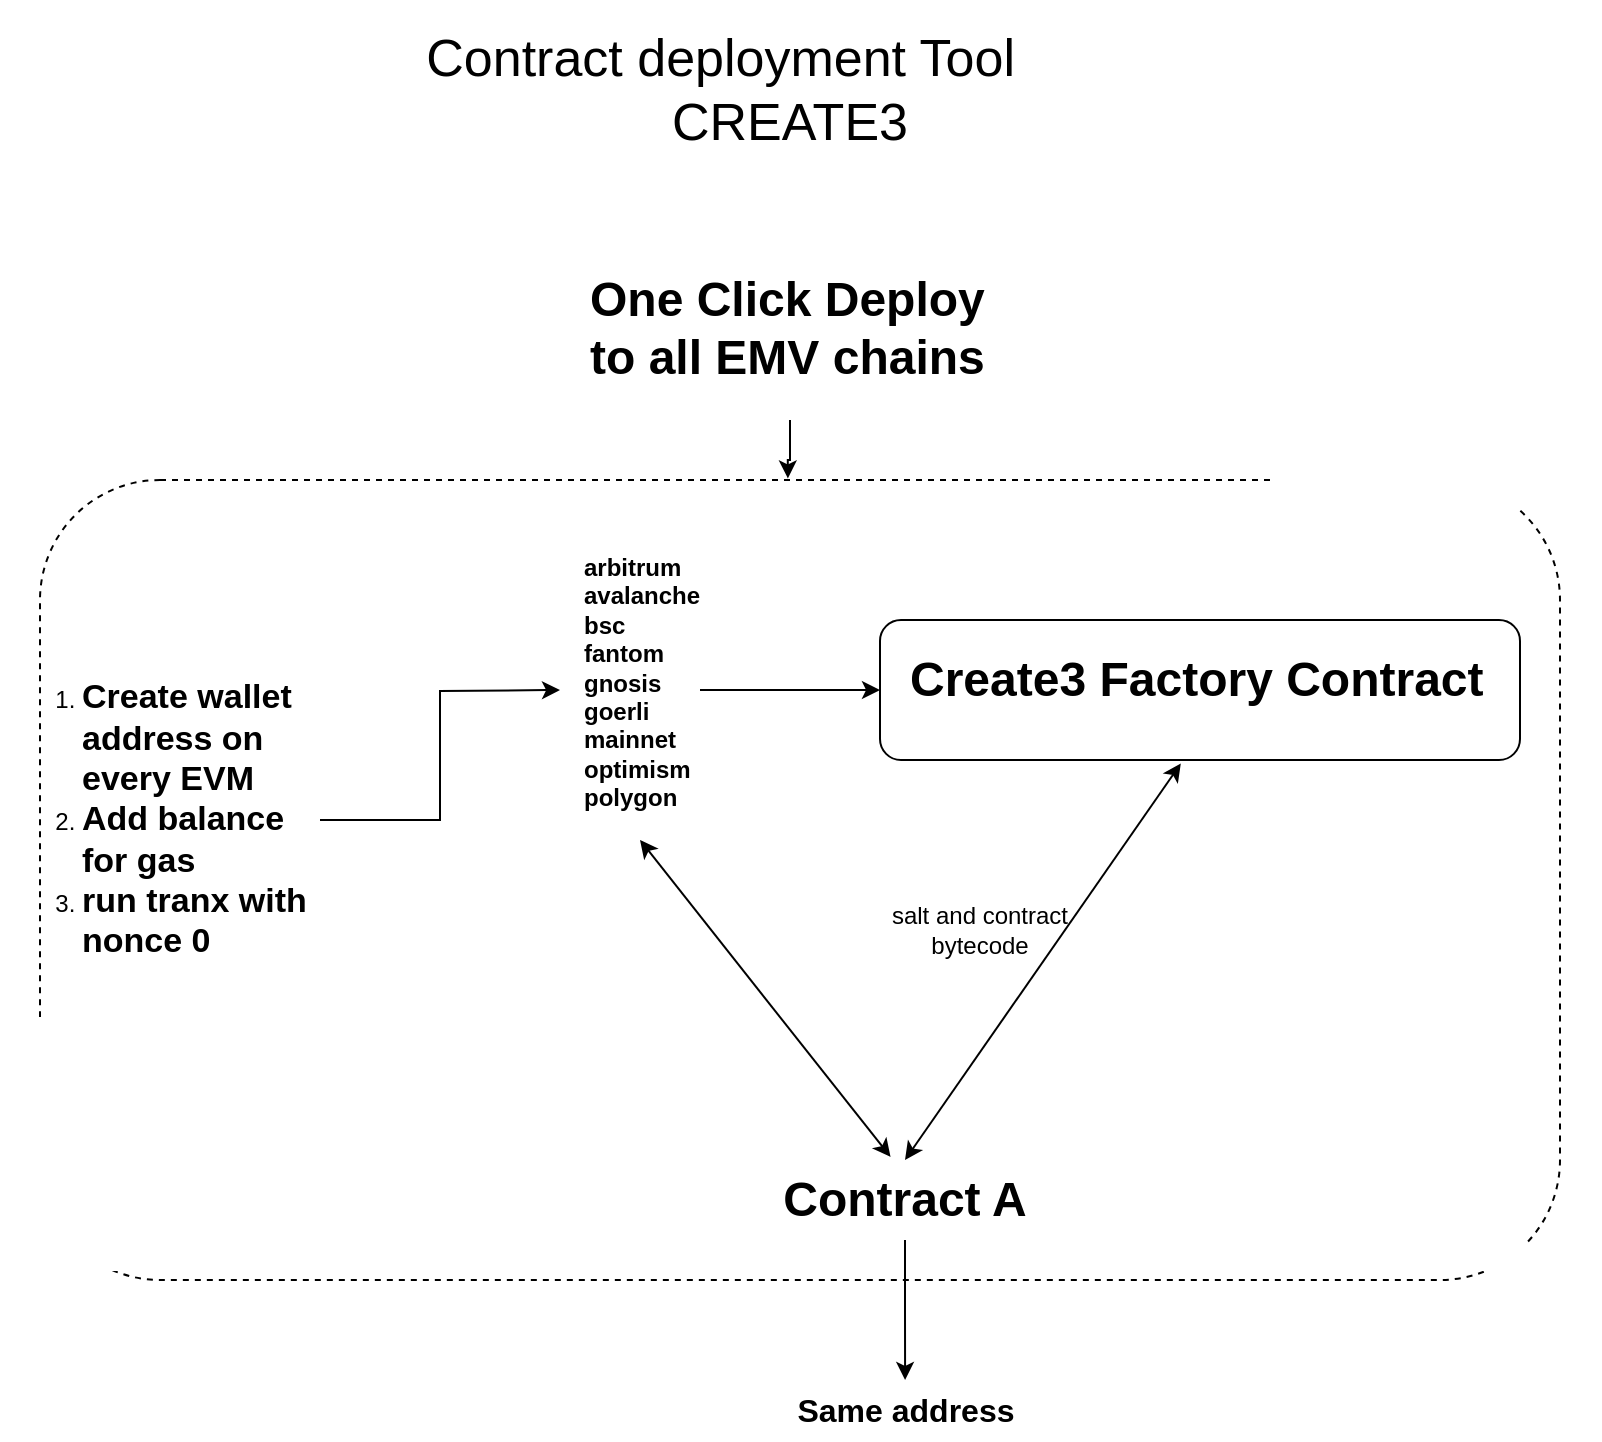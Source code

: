 <mxfile version="21.5.0" type="github">
  <diagram name="Page-1" id="D8mtQJCvIUCq3xoTe9Ai">
    <mxGraphModel dx="1823" dy="921" grid="1" gridSize="10" guides="1" tooltips="1" connect="1" arrows="1" fold="1" page="1" pageScale="1" pageWidth="850" pageHeight="1100" math="0" shadow="0">
      <root>
        <mxCell id="0" />
        <mxCell id="1" parent="0" />
        <mxCell id="e5trn_ajBI5a_qGK76ur-21" value="" style="rounded=1;whiteSpace=wrap;html=1;fillColor=none;dashed=1;" vertex="1" parent="1">
          <mxGeometry x="70" y="270" width="760" height="400" as="geometry" />
        </mxCell>
        <mxCell id="Rp_fgitV3uWehaf2HcM2-1" value="&lt;font style=&quot;font-size: 26px;&quot;&gt;Contract deployment Tool using CREATE3&lt;/font&gt;" style="text;html=1;strokeColor=none;fillColor=none;align=center;verticalAlign=middle;whiteSpace=wrap;rounded=0;" parent="1" vertex="1">
          <mxGeometry x="250" y="30" width="390" height="90" as="geometry" />
        </mxCell>
        <mxCell id="e5trn_ajBI5a_qGK76ur-25" value="" style="edgeStyle=orthogonalEdgeStyle;rounded=0;orthogonalLoop=1;jettySize=auto;html=1;" edge="1" parent="1" source="3Xp0vNJ-y2MnxwoDZw0I-2" target="e5trn_ajBI5a_qGK76ur-15">
          <mxGeometry relative="1" as="geometry" />
        </mxCell>
        <mxCell id="3Xp0vNJ-y2MnxwoDZw0I-2" value="&lt;h1&gt;Contract A&lt;/h1&gt;" style="text;html=1;strokeColor=none;fillColor=none;spacing=5;spacingTop=-20;whiteSpace=wrap;overflow=hidden;rounded=0;align=center;" parent="1" vertex="1">
          <mxGeometry x="410" y="610" width="185" height="40" as="geometry" />
        </mxCell>
        <mxCell id="e5trn_ajBI5a_qGK76ur-11" style="edgeStyle=orthogonalEdgeStyle;rounded=0;orthogonalLoop=1;jettySize=auto;html=1;" edge="1" parent="1" source="e5trn_ajBI5a_qGK76ur-2">
          <mxGeometry relative="1" as="geometry">
            <mxPoint x="330" y="375" as="targetPoint" />
          </mxGeometry>
        </mxCell>
        <mxCell id="e5trn_ajBI5a_qGK76ur-2" value="&lt;ol&gt;&lt;li style=&quot;text-align: left;&quot;&gt;&lt;b&gt;&lt;font style=&quot;font-size: 17px;&quot;&gt;Create wallet address on every EVM &lt;/font&gt;&lt;/b&gt;&lt;/li&gt;&lt;li style=&quot;text-align: left;&quot;&gt;&lt;b&gt;&lt;font style=&quot;font-size: 17px;&quot;&gt;Add balance for gas&lt;/font&gt;&lt;/b&gt;&lt;/li&gt;&lt;li style=&quot;text-align: left;&quot;&gt;&lt;b&gt;&lt;font style=&quot;font-size: 17px;&quot;&gt;&lt;b style=&quot;border-color: var(--border-color); font-size: 12px;&quot;&gt;&lt;font style=&quot;border-color: var(--border-color); font-size: 17px;&quot;&gt;run tranx with nonce 0&lt;/font&gt;&lt;/b&gt;&lt;/font&gt;&lt;/b&gt;&lt;/li&gt;&lt;/ol&gt;" style="text;html=1;strokeColor=none;fillColor=none;align=center;verticalAlign=middle;whiteSpace=wrap;rounded=0;" vertex="1" parent="1">
          <mxGeometry x="50" y="300" width="160" height="280" as="geometry" />
        </mxCell>
        <mxCell id="e5trn_ajBI5a_qGK76ur-12" style="edgeStyle=orthogonalEdgeStyle;rounded=0;orthogonalLoop=1;jettySize=auto;html=1;entryX=0;entryY=0.5;entryDx=0;entryDy=0;" edge="1" parent="1" source="e5trn_ajBI5a_qGK76ur-7" target="e5trn_ajBI5a_qGK76ur-3">
          <mxGeometry relative="1" as="geometry" />
        </mxCell>
        <mxCell id="e5trn_ajBI5a_qGK76ur-7" value="arbitrum&#xa;avalanche&#xa;bsc&#xa;fantom&#xa;gnosis&#xa;goerli&#xa;mainnet&#xa;optimism&#xa;polygon" style="text;whiteSpace=wrap;fontStyle=1" vertex="1" parent="1">
          <mxGeometry x="340" y="300" width="60" height="150" as="geometry" />
        </mxCell>
        <mxCell id="e5trn_ajBI5a_qGK76ur-9" value="" style="group" vertex="1" connectable="0" parent="1">
          <mxGeometry x="490" y="340" width="360" height="70" as="geometry" />
        </mxCell>
        <mxCell id="3Xp0vNJ-y2MnxwoDZw0I-1" value="&lt;h1&gt;Create3 Factory Contract&lt;/h1&gt;" style="text;html=1;strokeColor=none;fillColor=none;spacing=5;spacingTop=-20;whiteSpace=wrap;overflow=hidden;rounded=0;" parent="e5trn_ajBI5a_qGK76ur-9" vertex="1">
          <mxGeometry x="10" y="10" width="350" height="60" as="geometry" />
        </mxCell>
        <mxCell id="e5trn_ajBI5a_qGK76ur-3" value="" style="rounded=1;whiteSpace=wrap;html=1;fillColor=none;" vertex="1" parent="e5trn_ajBI5a_qGK76ur-9">
          <mxGeometry width="320" height="70" as="geometry" />
        </mxCell>
        <mxCell id="e5trn_ajBI5a_qGK76ur-14" value="salt and contract bytecode" style="text;html=1;strokeColor=none;fillColor=none;align=center;verticalAlign=middle;whiteSpace=wrap;rounded=0;" vertex="1" parent="1">
          <mxGeometry x="480" y="480" width="120" height="30" as="geometry" />
        </mxCell>
        <mxCell id="e5trn_ajBI5a_qGK76ur-15" value="&lt;b&gt;&lt;font style=&quot;font-size: 16px;&quot;&gt;Same address&lt;/font&gt;&lt;/b&gt;" style="text;html=1;strokeColor=none;fillColor=none;align=center;verticalAlign=middle;whiteSpace=wrap;rounded=0;" vertex="1" parent="1">
          <mxGeometry x="438.75" y="720" width="127.5" height="30" as="geometry" />
        </mxCell>
        <mxCell id="e5trn_ajBI5a_qGK76ur-19" value="" style="endArrow=classic;startArrow=classic;html=1;rounded=0;entryX=0.47;entryY=1.025;entryDx=0;entryDy=0;entryPerimeter=0;exitX=0.5;exitY=0;exitDx=0;exitDy=0;" edge="1" parent="1" source="3Xp0vNJ-y2MnxwoDZw0I-2" target="e5trn_ajBI5a_qGK76ur-3">
          <mxGeometry width="50" height="50" relative="1" as="geometry">
            <mxPoint x="640" y="610" as="sourcePoint" />
            <mxPoint x="690" y="560" as="targetPoint" />
          </mxGeometry>
        </mxCell>
        <mxCell id="e5trn_ajBI5a_qGK76ur-23" style="edgeStyle=orthogonalEdgeStyle;rounded=0;orthogonalLoop=1;jettySize=auto;html=1;entryX=0.492;entryY=-0.002;entryDx=0;entryDy=0;entryPerimeter=0;" edge="1" parent="1" source="e5trn_ajBI5a_qGK76ur-22" target="e5trn_ajBI5a_qGK76ur-21">
          <mxGeometry relative="1" as="geometry" />
        </mxCell>
        <mxCell id="e5trn_ajBI5a_qGK76ur-22" value="&lt;h1&gt;One Click Deploy to all EMV chains&lt;/h1&gt;" style="text;html=1;strokeColor=none;fillColor=none;spacing=5;spacingTop=-20;whiteSpace=wrap;overflow=hidden;rounded=0;" vertex="1" parent="1">
          <mxGeometry x="340" y="160" width="210" height="80" as="geometry" />
        </mxCell>
        <mxCell id="e5trn_ajBI5a_qGK76ur-24" value="" style="endArrow=classic;startArrow=classic;html=1;rounded=0;entryX=0.5;entryY=1;entryDx=0;entryDy=0;exitX=0.461;exitY=-0.038;exitDx=0;exitDy=0;exitPerimeter=0;" edge="1" parent="1" source="3Xp0vNJ-y2MnxwoDZw0I-2" target="e5trn_ajBI5a_qGK76ur-7">
          <mxGeometry width="50" height="50" relative="1" as="geometry">
            <mxPoint x="513" y="620" as="sourcePoint" />
            <mxPoint x="650" y="422" as="targetPoint" />
          </mxGeometry>
        </mxCell>
      </root>
    </mxGraphModel>
  </diagram>
</mxfile>

